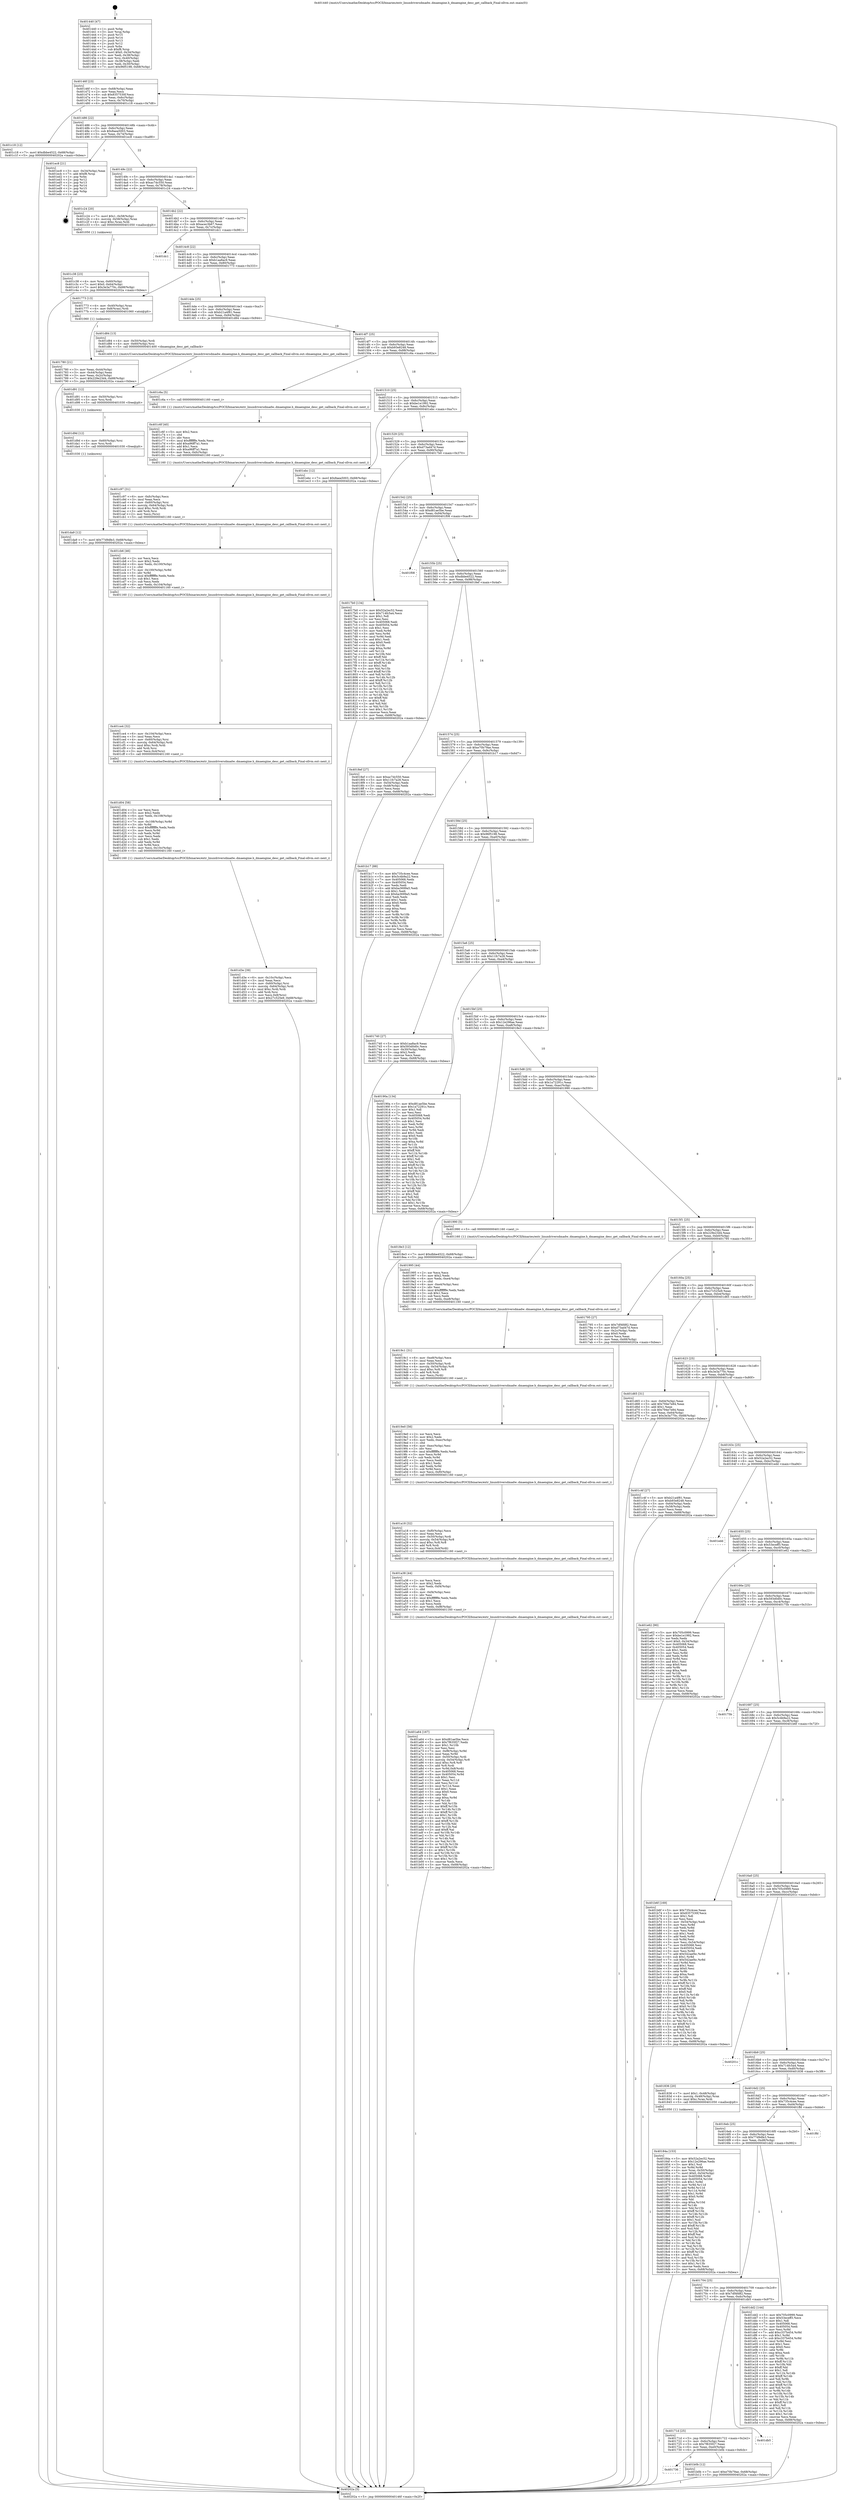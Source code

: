 digraph "0x401440" {
  label = "0x401440 (/mnt/c/Users/mathe/Desktop/tcc/POCII/binaries/extr_linuxdriversdmadw..dmaengine.h_dmaengine_desc_get_callback_Final-ollvm.out::main(0))"
  labelloc = "t"
  node[shape=record]

  Entry [label="",width=0.3,height=0.3,shape=circle,fillcolor=black,style=filled]
  "0x40146f" [label="{
     0x40146f [23]\l
     | [instrs]\l
     &nbsp;&nbsp;0x40146f \<+3\>: mov -0x68(%rbp),%eax\l
     &nbsp;&nbsp;0x401472 \<+2\>: mov %eax,%ecx\l
     &nbsp;&nbsp;0x401474 \<+6\>: sub $0x8357530f,%ecx\l
     &nbsp;&nbsp;0x40147a \<+3\>: mov %eax,-0x6c(%rbp)\l
     &nbsp;&nbsp;0x40147d \<+3\>: mov %ecx,-0x70(%rbp)\l
     &nbsp;&nbsp;0x401480 \<+6\>: je 0000000000401c18 \<main+0x7d8\>\l
  }"]
  "0x401c18" [label="{
     0x401c18 [12]\l
     | [instrs]\l
     &nbsp;&nbsp;0x401c18 \<+7\>: movl $0xdbbe4522,-0x68(%rbp)\l
     &nbsp;&nbsp;0x401c1f \<+5\>: jmp 000000000040202a \<main+0xbea\>\l
  }"]
  "0x401486" [label="{
     0x401486 [22]\l
     | [instrs]\l
     &nbsp;&nbsp;0x401486 \<+5\>: jmp 000000000040148b \<main+0x4b\>\l
     &nbsp;&nbsp;0x40148b \<+3\>: mov -0x6c(%rbp),%eax\l
     &nbsp;&nbsp;0x40148e \<+5\>: sub $0x8aea5003,%eax\l
     &nbsp;&nbsp;0x401493 \<+3\>: mov %eax,-0x74(%rbp)\l
     &nbsp;&nbsp;0x401496 \<+6\>: je 0000000000401ec8 \<main+0xa88\>\l
  }"]
  Exit [label="",width=0.3,height=0.3,shape=circle,fillcolor=black,style=filled,peripheries=2]
  "0x401ec8" [label="{
     0x401ec8 [21]\l
     | [instrs]\l
     &nbsp;&nbsp;0x401ec8 \<+3\>: mov -0x34(%rbp),%eax\l
     &nbsp;&nbsp;0x401ecb \<+7\>: add $0xf8,%rsp\l
     &nbsp;&nbsp;0x401ed2 \<+1\>: pop %rbx\l
     &nbsp;&nbsp;0x401ed3 \<+2\>: pop %r12\l
     &nbsp;&nbsp;0x401ed5 \<+2\>: pop %r13\l
     &nbsp;&nbsp;0x401ed7 \<+2\>: pop %r14\l
     &nbsp;&nbsp;0x401ed9 \<+2\>: pop %r15\l
     &nbsp;&nbsp;0x401edb \<+1\>: pop %rbp\l
     &nbsp;&nbsp;0x401edc \<+1\>: ret\l
  }"]
  "0x40149c" [label="{
     0x40149c [22]\l
     | [instrs]\l
     &nbsp;&nbsp;0x40149c \<+5\>: jmp 00000000004014a1 \<main+0x61\>\l
     &nbsp;&nbsp;0x4014a1 \<+3\>: mov -0x6c(%rbp),%eax\l
     &nbsp;&nbsp;0x4014a4 \<+5\>: sub $0xac7dc550,%eax\l
     &nbsp;&nbsp;0x4014a9 \<+3\>: mov %eax,-0x78(%rbp)\l
     &nbsp;&nbsp;0x4014ac \<+6\>: je 0000000000401c24 \<main+0x7e4\>\l
  }"]
  "0x401da9" [label="{
     0x401da9 [12]\l
     | [instrs]\l
     &nbsp;&nbsp;0x401da9 \<+7\>: movl $0x77d9dfe3,-0x68(%rbp)\l
     &nbsp;&nbsp;0x401db0 \<+5\>: jmp 000000000040202a \<main+0xbea\>\l
  }"]
  "0x401c24" [label="{
     0x401c24 [20]\l
     | [instrs]\l
     &nbsp;&nbsp;0x401c24 \<+7\>: movl $0x1,-0x58(%rbp)\l
     &nbsp;&nbsp;0x401c2b \<+4\>: movslq -0x58(%rbp),%rax\l
     &nbsp;&nbsp;0x401c2f \<+4\>: imul $0xc,%rax,%rdi\l
     &nbsp;&nbsp;0x401c33 \<+5\>: call 0000000000401050 \<malloc@plt\>\l
     | [calls]\l
     &nbsp;&nbsp;0x401050 \{1\} (unknown)\l
  }"]
  "0x4014b2" [label="{
     0x4014b2 [22]\l
     | [instrs]\l
     &nbsp;&nbsp;0x4014b2 \<+5\>: jmp 00000000004014b7 \<main+0x77\>\l
     &nbsp;&nbsp;0x4014b7 \<+3\>: mov -0x6c(%rbp),%eax\l
     &nbsp;&nbsp;0x4014ba \<+5\>: sub $0xacec3b67,%eax\l
     &nbsp;&nbsp;0x4014bf \<+3\>: mov %eax,-0x7c(%rbp)\l
     &nbsp;&nbsp;0x4014c2 \<+6\>: je 0000000000401dc1 \<main+0x981\>\l
  }"]
  "0x401d9d" [label="{
     0x401d9d [12]\l
     | [instrs]\l
     &nbsp;&nbsp;0x401d9d \<+4\>: mov -0x60(%rbp),%rsi\l
     &nbsp;&nbsp;0x401da1 \<+3\>: mov %rsi,%rdi\l
     &nbsp;&nbsp;0x401da4 \<+5\>: call 0000000000401030 \<free@plt\>\l
     | [calls]\l
     &nbsp;&nbsp;0x401030 \{1\} (unknown)\l
  }"]
  "0x401dc1" [label="{
     0x401dc1\l
  }", style=dashed]
  "0x4014c8" [label="{
     0x4014c8 [22]\l
     | [instrs]\l
     &nbsp;&nbsp;0x4014c8 \<+5\>: jmp 00000000004014cd \<main+0x8d\>\l
     &nbsp;&nbsp;0x4014cd \<+3\>: mov -0x6c(%rbp),%eax\l
     &nbsp;&nbsp;0x4014d0 \<+5\>: sub $0xb1aa8ac9,%eax\l
     &nbsp;&nbsp;0x4014d5 \<+3\>: mov %eax,-0x80(%rbp)\l
     &nbsp;&nbsp;0x4014d8 \<+6\>: je 0000000000401773 \<main+0x333\>\l
  }"]
  "0x401d91" [label="{
     0x401d91 [12]\l
     | [instrs]\l
     &nbsp;&nbsp;0x401d91 \<+4\>: mov -0x50(%rbp),%rsi\l
     &nbsp;&nbsp;0x401d95 \<+3\>: mov %rsi,%rdi\l
     &nbsp;&nbsp;0x401d98 \<+5\>: call 0000000000401030 \<free@plt\>\l
     | [calls]\l
     &nbsp;&nbsp;0x401030 \{1\} (unknown)\l
  }"]
  "0x401773" [label="{
     0x401773 [13]\l
     | [instrs]\l
     &nbsp;&nbsp;0x401773 \<+4\>: mov -0x40(%rbp),%rax\l
     &nbsp;&nbsp;0x401777 \<+4\>: mov 0x8(%rax),%rdi\l
     &nbsp;&nbsp;0x40177b \<+5\>: call 0000000000401060 \<atoi@plt\>\l
     | [calls]\l
     &nbsp;&nbsp;0x401060 \{1\} (unknown)\l
  }"]
  "0x4014de" [label="{
     0x4014de [25]\l
     | [instrs]\l
     &nbsp;&nbsp;0x4014de \<+5\>: jmp 00000000004014e3 \<main+0xa3\>\l
     &nbsp;&nbsp;0x4014e3 \<+3\>: mov -0x6c(%rbp),%eax\l
     &nbsp;&nbsp;0x4014e6 \<+5\>: sub $0xb21a4f81,%eax\l
     &nbsp;&nbsp;0x4014eb \<+6\>: mov %eax,-0x84(%rbp)\l
     &nbsp;&nbsp;0x4014f1 \<+6\>: je 0000000000401d84 \<main+0x944\>\l
  }"]
  "0x401d3e" [label="{
     0x401d3e [39]\l
     | [instrs]\l
     &nbsp;&nbsp;0x401d3e \<+6\>: mov -0x10c(%rbp),%ecx\l
     &nbsp;&nbsp;0x401d44 \<+3\>: imul %eax,%ecx\l
     &nbsp;&nbsp;0x401d47 \<+4\>: mov -0x60(%rbp),%rsi\l
     &nbsp;&nbsp;0x401d4b \<+4\>: movslq -0x64(%rbp),%rdi\l
     &nbsp;&nbsp;0x401d4f \<+4\>: imul $0xc,%rdi,%rdi\l
     &nbsp;&nbsp;0x401d53 \<+3\>: add %rdi,%rsi\l
     &nbsp;&nbsp;0x401d56 \<+3\>: mov %ecx,0x8(%rsi)\l
     &nbsp;&nbsp;0x401d59 \<+7\>: movl $0x27c525e9,-0x68(%rbp)\l
     &nbsp;&nbsp;0x401d60 \<+5\>: jmp 000000000040202a \<main+0xbea\>\l
  }"]
  "0x401d84" [label="{
     0x401d84 [13]\l
     | [instrs]\l
     &nbsp;&nbsp;0x401d84 \<+4\>: mov -0x50(%rbp),%rdi\l
     &nbsp;&nbsp;0x401d88 \<+4\>: mov -0x60(%rbp),%rsi\l
     &nbsp;&nbsp;0x401d8c \<+5\>: call 0000000000401400 \<dmaengine_desc_get_callback\>\l
     | [calls]\l
     &nbsp;&nbsp;0x401400 \{1\} (/mnt/c/Users/mathe/Desktop/tcc/POCII/binaries/extr_linuxdriversdmadw..dmaengine.h_dmaengine_desc_get_callback_Final-ollvm.out::dmaengine_desc_get_callback)\l
  }"]
  "0x4014f7" [label="{
     0x4014f7 [25]\l
     | [instrs]\l
     &nbsp;&nbsp;0x4014f7 \<+5\>: jmp 00000000004014fc \<main+0xbc\>\l
     &nbsp;&nbsp;0x4014fc \<+3\>: mov -0x6c(%rbp),%eax\l
     &nbsp;&nbsp;0x4014ff \<+5\>: sub $0xb93e8248,%eax\l
     &nbsp;&nbsp;0x401504 \<+6\>: mov %eax,-0x88(%rbp)\l
     &nbsp;&nbsp;0x40150a \<+6\>: je 0000000000401c6a \<main+0x82a\>\l
  }"]
  "0x401d04" [label="{
     0x401d04 [58]\l
     | [instrs]\l
     &nbsp;&nbsp;0x401d04 \<+2\>: xor %ecx,%ecx\l
     &nbsp;&nbsp;0x401d06 \<+5\>: mov $0x2,%edx\l
     &nbsp;&nbsp;0x401d0b \<+6\>: mov %edx,-0x108(%rbp)\l
     &nbsp;&nbsp;0x401d11 \<+1\>: cltd\l
     &nbsp;&nbsp;0x401d12 \<+7\>: mov -0x108(%rbp),%r8d\l
     &nbsp;&nbsp;0x401d19 \<+3\>: idiv %r8d\l
     &nbsp;&nbsp;0x401d1c \<+6\>: imul $0xfffffffe,%edx,%edx\l
     &nbsp;&nbsp;0x401d22 \<+3\>: mov %ecx,%r9d\l
     &nbsp;&nbsp;0x401d25 \<+3\>: sub %edx,%r9d\l
     &nbsp;&nbsp;0x401d28 \<+2\>: mov %ecx,%edx\l
     &nbsp;&nbsp;0x401d2a \<+3\>: sub $0x1,%edx\l
     &nbsp;&nbsp;0x401d2d \<+3\>: add %edx,%r9d\l
     &nbsp;&nbsp;0x401d30 \<+3\>: sub %r9d,%ecx\l
     &nbsp;&nbsp;0x401d33 \<+6\>: mov %ecx,-0x10c(%rbp)\l
     &nbsp;&nbsp;0x401d39 \<+5\>: call 0000000000401160 \<next_i\>\l
     | [calls]\l
     &nbsp;&nbsp;0x401160 \{1\} (/mnt/c/Users/mathe/Desktop/tcc/POCII/binaries/extr_linuxdriversdmadw..dmaengine.h_dmaengine_desc_get_callback_Final-ollvm.out::next_i)\l
  }"]
  "0x401c6a" [label="{
     0x401c6a [5]\l
     | [instrs]\l
     &nbsp;&nbsp;0x401c6a \<+5\>: call 0000000000401160 \<next_i\>\l
     | [calls]\l
     &nbsp;&nbsp;0x401160 \{1\} (/mnt/c/Users/mathe/Desktop/tcc/POCII/binaries/extr_linuxdriversdmadw..dmaengine.h_dmaengine_desc_get_callback_Final-ollvm.out::next_i)\l
  }"]
  "0x401510" [label="{
     0x401510 [25]\l
     | [instrs]\l
     &nbsp;&nbsp;0x401510 \<+5\>: jmp 0000000000401515 \<main+0xd5\>\l
     &nbsp;&nbsp;0x401515 \<+3\>: mov -0x6c(%rbp),%eax\l
     &nbsp;&nbsp;0x401518 \<+5\>: sub $0xbe1e1992,%eax\l
     &nbsp;&nbsp;0x40151d \<+6\>: mov %eax,-0x8c(%rbp)\l
     &nbsp;&nbsp;0x401523 \<+6\>: je 0000000000401ebc \<main+0xa7c\>\l
  }"]
  "0x401ce4" [label="{
     0x401ce4 [32]\l
     | [instrs]\l
     &nbsp;&nbsp;0x401ce4 \<+6\>: mov -0x104(%rbp),%ecx\l
     &nbsp;&nbsp;0x401cea \<+3\>: imul %eax,%ecx\l
     &nbsp;&nbsp;0x401ced \<+4\>: mov -0x60(%rbp),%rsi\l
     &nbsp;&nbsp;0x401cf1 \<+4\>: movslq -0x64(%rbp),%rdi\l
     &nbsp;&nbsp;0x401cf5 \<+4\>: imul $0xc,%rdi,%rdi\l
     &nbsp;&nbsp;0x401cf9 \<+3\>: add %rdi,%rsi\l
     &nbsp;&nbsp;0x401cfc \<+3\>: mov %ecx,0x4(%rsi)\l
     &nbsp;&nbsp;0x401cff \<+5\>: call 0000000000401160 \<next_i\>\l
     | [calls]\l
     &nbsp;&nbsp;0x401160 \{1\} (/mnt/c/Users/mathe/Desktop/tcc/POCII/binaries/extr_linuxdriversdmadw..dmaengine.h_dmaengine_desc_get_callback_Final-ollvm.out::next_i)\l
  }"]
  "0x401ebc" [label="{
     0x401ebc [12]\l
     | [instrs]\l
     &nbsp;&nbsp;0x401ebc \<+7\>: movl $0x8aea5003,-0x68(%rbp)\l
     &nbsp;&nbsp;0x401ec3 \<+5\>: jmp 000000000040202a \<main+0xbea\>\l
  }"]
  "0x401529" [label="{
     0x401529 [25]\l
     | [instrs]\l
     &nbsp;&nbsp;0x401529 \<+5\>: jmp 000000000040152e \<main+0xee\>\l
     &nbsp;&nbsp;0x40152e \<+3\>: mov -0x6c(%rbp),%eax\l
     &nbsp;&nbsp;0x401531 \<+5\>: sub $0xd73ad47d,%eax\l
     &nbsp;&nbsp;0x401536 \<+6\>: mov %eax,-0x90(%rbp)\l
     &nbsp;&nbsp;0x40153c \<+6\>: je 00000000004017b0 \<main+0x370\>\l
  }"]
  "0x401cb6" [label="{
     0x401cb6 [46]\l
     | [instrs]\l
     &nbsp;&nbsp;0x401cb6 \<+2\>: xor %ecx,%ecx\l
     &nbsp;&nbsp;0x401cb8 \<+5\>: mov $0x2,%edx\l
     &nbsp;&nbsp;0x401cbd \<+6\>: mov %edx,-0x100(%rbp)\l
     &nbsp;&nbsp;0x401cc3 \<+1\>: cltd\l
     &nbsp;&nbsp;0x401cc4 \<+7\>: mov -0x100(%rbp),%r8d\l
     &nbsp;&nbsp;0x401ccb \<+3\>: idiv %r8d\l
     &nbsp;&nbsp;0x401cce \<+6\>: imul $0xfffffffe,%edx,%edx\l
     &nbsp;&nbsp;0x401cd4 \<+3\>: sub $0x1,%ecx\l
     &nbsp;&nbsp;0x401cd7 \<+2\>: sub %ecx,%edx\l
     &nbsp;&nbsp;0x401cd9 \<+6\>: mov %edx,-0x104(%rbp)\l
     &nbsp;&nbsp;0x401cdf \<+5\>: call 0000000000401160 \<next_i\>\l
     | [calls]\l
     &nbsp;&nbsp;0x401160 \{1\} (/mnt/c/Users/mathe/Desktop/tcc/POCII/binaries/extr_linuxdriversdmadw..dmaengine.h_dmaengine_desc_get_callback_Final-ollvm.out::next_i)\l
  }"]
  "0x4017b0" [label="{
     0x4017b0 [134]\l
     | [instrs]\l
     &nbsp;&nbsp;0x4017b0 \<+5\>: mov $0x52a2ec52,%eax\l
     &nbsp;&nbsp;0x4017b5 \<+5\>: mov $0x714fc5a4,%ecx\l
     &nbsp;&nbsp;0x4017ba \<+2\>: mov $0x1,%dl\l
     &nbsp;&nbsp;0x4017bc \<+2\>: xor %esi,%esi\l
     &nbsp;&nbsp;0x4017be \<+7\>: mov 0x405068,%edi\l
     &nbsp;&nbsp;0x4017c5 \<+8\>: mov 0x405054,%r8d\l
     &nbsp;&nbsp;0x4017cd \<+3\>: sub $0x1,%esi\l
     &nbsp;&nbsp;0x4017d0 \<+3\>: mov %edi,%r9d\l
     &nbsp;&nbsp;0x4017d3 \<+3\>: add %esi,%r9d\l
     &nbsp;&nbsp;0x4017d6 \<+4\>: imul %r9d,%edi\l
     &nbsp;&nbsp;0x4017da \<+3\>: and $0x1,%edi\l
     &nbsp;&nbsp;0x4017dd \<+3\>: cmp $0x0,%edi\l
     &nbsp;&nbsp;0x4017e0 \<+4\>: sete %r10b\l
     &nbsp;&nbsp;0x4017e4 \<+4\>: cmp $0xa,%r8d\l
     &nbsp;&nbsp;0x4017e8 \<+4\>: setl %r11b\l
     &nbsp;&nbsp;0x4017ec \<+3\>: mov %r10b,%bl\l
     &nbsp;&nbsp;0x4017ef \<+3\>: xor $0xff,%bl\l
     &nbsp;&nbsp;0x4017f2 \<+3\>: mov %r11b,%r14b\l
     &nbsp;&nbsp;0x4017f5 \<+4\>: xor $0xff,%r14b\l
     &nbsp;&nbsp;0x4017f9 \<+3\>: xor $0x1,%dl\l
     &nbsp;&nbsp;0x4017fc \<+3\>: mov %bl,%r15b\l
     &nbsp;&nbsp;0x4017ff \<+4\>: and $0xff,%r15b\l
     &nbsp;&nbsp;0x401803 \<+3\>: and %dl,%r10b\l
     &nbsp;&nbsp;0x401806 \<+3\>: mov %r14b,%r12b\l
     &nbsp;&nbsp;0x401809 \<+4\>: and $0xff,%r12b\l
     &nbsp;&nbsp;0x40180d \<+3\>: and %dl,%r11b\l
     &nbsp;&nbsp;0x401810 \<+3\>: or %r10b,%r15b\l
     &nbsp;&nbsp;0x401813 \<+3\>: or %r11b,%r12b\l
     &nbsp;&nbsp;0x401816 \<+3\>: xor %r12b,%r15b\l
     &nbsp;&nbsp;0x401819 \<+3\>: or %r14b,%bl\l
     &nbsp;&nbsp;0x40181c \<+3\>: xor $0xff,%bl\l
     &nbsp;&nbsp;0x40181f \<+3\>: or $0x1,%dl\l
     &nbsp;&nbsp;0x401822 \<+2\>: and %dl,%bl\l
     &nbsp;&nbsp;0x401824 \<+3\>: or %bl,%r15b\l
     &nbsp;&nbsp;0x401827 \<+4\>: test $0x1,%r15b\l
     &nbsp;&nbsp;0x40182b \<+3\>: cmovne %ecx,%eax\l
     &nbsp;&nbsp;0x40182e \<+3\>: mov %eax,-0x68(%rbp)\l
     &nbsp;&nbsp;0x401831 \<+5\>: jmp 000000000040202a \<main+0xbea\>\l
  }"]
  "0x401542" [label="{
     0x401542 [25]\l
     | [instrs]\l
     &nbsp;&nbsp;0x401542 \<+5\>: jmp 0000000000401547 \<main+0x107\>\l
     &nbsp;&nbsp;0x401547 \<+3\>: mov -0x6c(%rbp),%eax\l
     &nbsp;&nbsp;0x40154a \<+5\>: sub $0xd81ae5be,%eax\l
     &nbsp;&nbsp;0x40154f \<+6\>: mov %eax,-0x94(%rbp)\l
     &nbsp;&nbsp;0x401555 \<+6\>: je 0000000000401f08 \<main+0xac8\>\l
  }"]
  "0x401c97" [label="{
     0x401c97 [31]\l
     | [instrs]\l
     &nbsp;&nbsp;0x401c97 \<+6\>: mov -0xfc(%rbp),%ecx\l
     &nbsp;&nbsp;0x401c9d \<+3\>: imul %eax,%ecx\l
     &nbsp;&nbsp;0x401ca0 \<+4\>: mov -0x60(%rbp),%rsi\l
     &nbsp;&nbsp;0x401ca4 \<+4\>: movslq -0x64(%rbp),%rdi\l
     &nbsp;&nbsp;0x401ca8 \<+4\>: imul $0xc,%rdi,%rdi\l
     &nbsp;&nbsp;0x401cac \<+3\>: add %rdi,%rsi\l
     &nbsp;&nbsp;0x401caf \<+2\>: mov %ecx,(%rsi)\l
     &nbsp;&nbsp;0x401cb1 \<+5\>: call 0000000000401160 \<next_i\>\l
     | [calls]\l
     &nbsp;&nbsp;0x401160 \{1\} (/mnt/c/Users/mathe/Desktop/tcc/POCII/binaries/extr_linuxdriversdmadw..dmaengine.h_dmaengine_desc_get_callback_Final-ollvm.out::next_i)\l
  }"]
  "0x401f08" [label="{
     0x401f08\l
  }", style=dashed]
  "0x40155b" [label="{
     0x40155b [25]\l
     | [instrs]\l
     &nbsp;&nbsp;0x40155b \<+5\>: jmp 0000000000401560 \<main+0x120\>\l
     &nbsp;&nbsp;0x401560 \<+3\>: mov -0x6c(%rbp),%eax\l
     &nbsp;&nbsp;0x401563 \<+5\>: sub $0xdbbe4522,%eax\l
     &nbsp;&nbsp;0x401568 \<+6\>: mov %eax,-0x98(%rbp)\l
     &nbsp;&nbsp;0x40156e \<+6\>: je 00000000004018ef \<main+0x4af\>\l
  }"]
  "0x401c6f" [label="{
     0x401c6f [40]\l
     | [instrs]\l
     &nbsp;&nbsp;0x401c6f \<+5\>: mov $0x2,%ecx\l
     &nbsp;&nbsp;0x401c74 \<+1\>: cltd\l
     &nbsp;&nbsp;0x401c75 \<+2\>: idiv %ecx\l
     &nbsp;&nbsp;0x401c77 \<+6\>: imul $0xfffffffe,%edx,%ecx\l
     &nbsp;&nbsp;0x401c7d \<+6\>: add $0xa96ff7a1,%ecx\l
     &nbsp;&nbsp;0x401c83 \<+3\>: add $0x1,%ecx\l
     &nbsp;&nbsp;0x401c86 \<+6\>: sub $0xa96ff7a1,%ecx\l
     &nbsp;&nbsp;0x401c8c \<+6\>: mov %ecx,-0xfc(%rbp)\l
     &nbsp;&nbsp;0x401c92 \<+5\>: call 0000000000401160 \<next_i\>\l
     | [calls]\l
     &nbsp;&nbsp;0x401160 \{1\} (/mnt/c/Users/mathe/Desktop/tcc/POCII/binaries/extr_linuxdriversdmadw..dmaengine.h_dmaengine_desc_get_callback_Final-ollvm.out::next_i)\l
  }"]
  "0x4018ef" [label="{
     0x4018ef [27]\l
     | [instrs]\l
     &nbsp;&nbsp;0x4018ef \<+5\>: mov $0xac7dc550,%eax\l
     &nbsp;&nbsp;0x4018f4 \<+5\>: mov $0x11fc7a28,%ecx\l
     &nbsp;&nbsp;0x4018f9 \<+3\>: mov -0x54(%rbp),%edx\l
     &nbsp;&nbsp;0x4018fc \<+3\>: cmp -0x48(%rbp),%edx\l
     &nbsp;&nbsp;0x4018ff \<+3\>: cmovl %ecx,%eax\l
     &nbsp;&nbsp;0x401902 \<+3\>: mov %eax,-0x68(%rbp)\l
     &nbsp;&nbsp;0x401905 \<+5\>: jmp 000000000040202a \<main+0xbea\>\l
  }"]
  "0x401574" [label="{
     0x401574 [25]\l
     | [instrs]\l
     &nbsp;&nbsp;0x401574 \<+5\>: jmp 0000000000401579 \<main+0x139\>\l
     &nbsp;&nbsp;0x401579 \<+3\>: mov -0x6c(%rbp),%eax\l
     &nbsp;&nbsp;0x40157c \<+5\>: sub $0xe70b79ae,%eax\l
     &nbsp;&nbsp;0x401581 \<+6\>: mov %eax,-0x9c(%rbp)\l
     &nbsp;&nbsp;0x401587 \<+6\>: je 0000000000401b17 \<main+0x6d7\>\l
  }"]
  "0x401c38" [label="{
     0x401c38 [23]\l
     | [instrs]\l
     &nbsp;&nbsp;0x401c38 \<+4\>: mov %rax,-0x60(%rbp)\l
     &nbsp;&nbsp;0x401c3c \<+7\>: movl $0x0,-0x64(%rbp)\l
     &nbsp;&nbsp;0x401c43 \<+7\>: movl $0x3e3a770c,-0x68(%rbp)\l
     &nbsp;&nbsp;0x401c4a \<+5\>: jmp 000000000040202a \<main+0xbea\>\l
  }"]
  "0x401b17" [label="{
     0x401b17 [88]\l
     | [instrs]\l
     &nbsp;&nbsp;0x401b17 \<+5\>: mov $0x735c4cee,%eax\l
     &nbsp;&nbsp;0x401b1c \<+5\>: mov $0x5c4b9a22,%ecx\l
     &nbsp;&nbsp;0x401b21 \<+7\>: mov 0x405068,%edx\l
     &nbsp;&nbsp;0x401b28 \<+7\>: mov 0x405054,%esi\l
     &nbsp;&nbsp;0x401b2f \<+2\>: mov %edx,%edi\l
     &nbsp;&nbsp;0x401b31 \<+6\>: add $0xba3699a5,%edi\l
     &nbsp;&nbsp;0x401b37 \<+3\>: sub $0x1,%edi\l
     &nbsp;&nbsp;0x401b3a \<+6\>: sub $0xba3699a5,%edi\l
     &nbsp;&nbsp;0x401b40 \<+3\>: imul %edi,%edx\l
     &nbsp;&nbsp;0x401b43 \<+3\>: and $0x1,%edx\l
     &nbsp;&nbsp;0x401b46 \<+3\>: cmp $0x0,%edx\l
     &nbsp;&nbsp;0x401b49 \<+4\>: sete %r8b\l
     &nbsp;&nbsp;0x401b4d \<+3\>: cmp $0xa,%esi\l
     &nbsp;&nbsp;0x401b50 \<+4\>: setl %r9b\l
     &nbsp;&nbsp;0x401b54 \<+3\>: mov %r8b,%r10b\l
     &nbsp;&nbsp;0x401b57 \<+3\>: and %r9b,%r10b\l
     &nbsp;&nbsp;0x401b5a \<+3\>: xor %r9b,%r8b\l
     &nbsp;&nbsp;0x401b5d \<+3\>: or %r8b,%r10b\l
     &nbsp;&nbsp;0x401b60 \<+4\>: test $0x1,%r10b\l
     &nbsp;&nbsp;0x401b64 \<+3\>: cmovne %ecx,%eax\l
     &nbsp;&nbsp;0x401b67 \<+3\>: mov %eax,-0x68(%rbp)\l
     &nbsp;&nbsp;0x401b6a \<+5\>: jmp 000000000040202a \<main+0xbea\>\l
  }"]
  "0x40158d" [label="{
     0x40158d [25]\l
     | [instrs]\l
     &nbsp;&nbsp;0x40158d \<+5\>: jmp 0000000000401592 \<main+0x152\>\l
     &nbsp;&nbsp;0x401592 \<+3\>: mov -0x6c(%rbp),%eax\l
     &nbsp;&nbsp;0x401595 \<+5\>: sub $0x96f5198,%eax\l
     &nbsp;&nbsp;0x40159a \<+6\>: mov %eax,-0xa0(%rbp)\l
     &nbsp;&nbsp;0x4015a0 \<+6\>: je 0000000000401740 \<main+0x300\>\l
  }"]
  "0x401736" [label="{
     0x401736\l
  }", style=dashed]
  "0x401740" [label="{
     0x401740 [27]\l
     | [instrs]\l
     &nbsp;&nbsp;0x401740 \<+5\>: mov $0xb1aa8ac9,%eax\l
     &nbsp;&nbsp;0x401745 \<+5\>: mov $0x593d0d0c,%ecx\l
     &nbsp;&nbsp;0x40174a \<+3\>: mov -0x30(%rbp),%edx\l
     &nbsp;&nbsp;0x40174d \<+3\>: cmp $0x2,%edx\l
     &nbsp;&nbsp;0x401750 \<+3\>: cmovne %ecx,%eax\l
     &nbsp;&nbsp;0x401753 \<+3\>: mov %eax,-0x68(%rbp)\l
     &nbsp;&nbsp;0x401756 \<+5\>: jmp 000000000040202a \<main+0xbea\>\l
  }"]
  "0x4015a6" [label="{
     0x4015a6 [25]\l
     | [instrs]\l
     &nbsp;&nbsp;0x4015a6 \<+5\>: jmp 00000000004015ab \<main+0x16b\>\l
     &nbsp;&nbsp;0x4015ab \<+3\>: mov -0x6c(%rbp),%eax\l
     &nbsp;&nbsp;0x4015ae \<+5\>: sub $0x11fc7a28,%eax\l
     &nbsp;&nbsp;0x4015b3 \<+6\>: mov %eax,-0xa4(%rbp)\l
     &nbsp;&nbsp;0x4015b9 \<+6\>: je 000000000040190a \<main+0x4ca\>\l
  }"]
  "0x40202a" [label="{
     0x40202a [5]\l
     | [instrs]\l
     &nbsp;&nbsp;0x40202a \<+5\>: jmp 000000000040146f \<main+0x2f\>\l
  }"]
  "0x401440" [label="{
     0x401440 [47]\l
     | [instrs]\l
     &nbsp;&nbsp;0x401440 \<+1\>: push %rbp\l
     &nbsp;&nbsp;0x401441 \<+3\>: mov %rsp,%rbp\l
     &nbsp;&nbsp;0x401444 \<+2\>: push %r15\l
     &nbsp;&nbsp;0x401446 \<+2\>: push %r14\l
     &nbsp;&nbsp;0x401448 \<+2\>: push %r13\l
     &nbsp;&nbsp;0x40144a \<+2\>: push %r12\l
     &nbsp;&nbsp;0x40144c \<+1\>: push %rbx\l
     &nbsp;&nbsp;0x40144d \<+7\>: sub $0xf8,%rsp\l
     &nbsp;&nbsp;0x401454 \<+7\>: movl $0x0,-0x34(%rbp)\l
     &nbsp;&nbsp;0x40145b \<+3\>: mov %edi,-0x38(%rbp)\l
     &nbsp;&nbsp;0x40145e \<+4\>: mov %rsi,-0x40(%rbp)\l
     &nbsp;&nbsp;0x401462 \<+3\>: mov -0x38(%rbp),%edi\l
     &nbsp;&nbsp;0x401465 \<+3\>: mov %edi,-0x30(%rbp)\l
     &nbsp;&nbsp;0x401468 \<+7\>: movl $0x96f5198,-0x68(%rbp)\l
  }"]
  "0x401780" [label="{
     0x401780 [21]\l
     | [instrs]\l
     &nbsp;&nbsp;0x401780 \<+3\>: mov %eax,-0x44(%rbp)\l
     &nbsp;&nbsp;0x401783 \<+3\>: mov -0x44(%rbp),%eax\l
     &nbsp;&nbsp;0x401786 \<+3\>: mov %eax,-0x2c(%rbp)\l
     &nbsp;&nbsp;0x401789 \<+7\>: movl $0x229e23d4,-0x68(%rbp)\l
     &nbsp;&nbsp;0x401790 \<+5\>: jmp 000000000040202a \<main+0xbea\>\l
  }"]
  "0x401b0b" [label="{
     0x401b0b [12]\l
     | [instrs]\l
     &nbsp;&nbsp;0x401b0b \<+7\>: movl $0xe70b79ae,-0x68(%rbp)\l
     &nbsp;&nbsp;0x401b12 \<+5\>: jmp 000000000040202a \<main+0xbea\>\l
  }"]
  "0x40190a" [label="{
     0x40190a [134]\l
     | [instrs]\l
     &nbsp;&nbsp;0x40190a \<+5\>: mov $0xd81ae5be,%eax\l
     &nbsp;&nbsp;0x40190f \<+5\>: mov $0x1a72291c,%ecx\l
     &nbsp;&nbsp;0x401914 \<+2\>: mov $0x1,%dl\l
     &nbsp;&nbsp;0x401916 \<+2\>: xor %esi,%esi\l
     &nbsp;&nbsp;0x401918 \<+7\>: mov 0x405068,%edi\l
     &nbsp;&nbsp;0x40191f \<+8\>: mov 0x405054,%r8d\l
     &nbsp;&nbsp;0x401927 \<+3\>: sub $0x1,%esi\l
     &nbsp;&nbsp;0x40192a \<+3\>: mov %edi,%r9d\l
     &nbsp;&nbsp;0x40192d \<+3\>: add %esi,%r9d\l
     &nbsp;&nbsp;0x401930 \<+4\>: imul %r9d,%edi\l
     &nbsp;&nbsp;0x401934 \<+3\>: and $0x1,%edi\l
     &nbsp;&nbsp;0x401937 \<+3\>: cmp $0x0,%edi\l
     &nbsp;&nbsp;0x40193a \<+4\>: sete %r10b\l
     &nbsp;&nbsp;0x40193e \<+4\>: cmp $0xa,%r8d\l
     &nbsp;&nbsp;0x401942 \<+4\>: setl %r11b\l
     &nbsp;&nbsp;0x401946 \<+3\>: mov %r10b,%bl\l
     &nbsp;&nbsp;0x401949 \<+3\>: xor $0xff,%bl\l
     &nbsp;&nbsp;0x40194c \<+3\>: mov %r11b,%r14b\l
     &nbsp;&nbsp;0x40194f \<+4\>: xor $0xff,%r14b\l
     &nbsp;&nbsp;0x401953 \<+3\>: xor $0x1,%dl\l
     &nbsp;&nbsp;0x401956 \<+3\>: mov %bl,%r15b\l
     &nbsp;&nbsp;0x401959 \<+4\>: and $0xff,%r15b\l
     &nbsp;&nbsp;0x40195d \<+3\>: and %dl,%r10b\l
     &nbsp;&nbsp;0x401960 \<+3\>: mov %r14b,%r12b\l
     &nbsp;&nbsp;0x401963 \<+4\>: and $0xff,%r12b\l
     &nbsp;&nbsp;0x401967 \<+3\>: and %dl,%r11b\l
     &nbsp;&nbsp;0x40196a \<+3\>: or %r10b,%r15b\l
     &nbsp;&nbsp;0x40196d \<+3\>: or %r11b,%r12b\l
     &nbsp;&nbsp;0x401970 \<+3\>: xor %r12b,%r15b\l
     &nbsp;&nbsp;0x401973 \<+3\>: or %r14b,%bl\l
     &nbsp;&nbsp;0x401976 \<+3\>: xor $0xff,%bl\l
     &nbsp;&nbsp;0x401979 \<+3\>: or $0x1,%dl\l
     &nbsp;&nbsp;0x40197c \<+2\>: and %dl,%bl\l
     &nbsp;&nbsp;0x40197e \<+3\>: or %bl,%r15b\l
     &nbsp;&nbsp;0x401981 \<+4\>: test $0x1,%r15b\l
     &nbsp;&nbsp;0x401985 \<+3\>: cmovne %ecx,%eax\l
     &nbsp;&nbsp;0x401988 \<+3\>: mov %eax,-0x68(%rbp)\l
     &nbsp;&nbsp;0x40198b \<+5\>: jmp 000000000040202a \<main+0xbea\>\l
  }"]
  "0x4015bf" [label="{
     0x4015bf [25]\l
     | [instrs]\l
     &nbsp;&nbsp;0x4015bf \<+5\>: jmp 00000000004015c4 \<main+0x184\>\l
     &nbsp;&nbsp;0x4015c4 \<+3\>: mov -0x6c(%rbp),%eax\l
     &nbsp;&nbsp;0x4015c7 \<+5\>: sub $0x12e296ae,%eax\l
     &nbsp;&nbsp;0x4015cc \<+6\>: mov %eax,-0xa8(%rbp)\l
     &nbsp;&nbsp;0x4015d2 \<+6\>: je 00000000004018e3 \<main+0x4a3\>\l
  }"]
  "0x40171d" [label="{
     0x40171d [25]\l
     | [instrs]\l
     &nbsp;&nbsp;0x40171d \<+5\>: jmp 0000000000401722 \<main+0x2e2\>\l
     &nbsp;&nbsp;0x401722 \<+3\>: mov -0x6c(%rbp),%eax\l
     &nbsp;&nbsp;0x401725 \<+5\>: sub $0x7f635f27,%eax\l
     &nbsp;&nbsp;0x40172a \<+6\>: mov %eax,-0xe0(%rbp)\l
     &nbsp;&nbsp;0x401730 \<+6\>: je 0000000000401b0b \<main+0x6cb\>\l
  }"]
  "0x4018e3" [label="{
     0x4018e3 [12]\l
     | [instrs]\l
     &nbsp;&nbsp;0x4018e3 \<+7\>: movl $0xdbbe4522,-0x68(%rbp)\l
     &nbsp;&nbsp;0x4018ea \<+5\>: jmp 000000000040202a \<main+0xbea\>\l
  }"]
  "0x4015d8" [label="{
     0x4015d8 [25]\l
     | [instrs]\l
     &nbsp;&nbsp;0x4015d8 \<+5\>: jmp 00000000004015dd \<main+0x19d\>\l
     &nbsp;&nbsp;0x4015dd \<+3\>: mov -0x6c(%rbp),%eax\l
     &nbsp;&nbsp;0x4015e0 \<+5\>: sub $0x1a72291c,%eax\l
     &nbsp;&nbsp;0x4015e5 \<+6\>: mov %eax,-0xac(%rbp)\l
     &nbsp;&nbsp;0x4015eb \<+6\>: je 0000000000401990 \<main+0x550\>\l
  }"]
  "0x401db5" [label="{
     0x401db5\l
  }", style=dashed]
  "0x401990" [label="{
     0x401990 [5]\l
     | [instrs]\l
     &nbsp;&nbsp;0x401990 \<+5\>: call 0000000000401160 \<next_i\>\l
     | [calls]\l
     &nbsp;&nbsp;0x401160 \{1\} (/mnt/c/Users/mathe/Desktop/tcc/POCII/binaries/extr_linuxdriversdmadw..dmaengine.h_dmaengine_desc_get_callback_Final-ollvm.out::next_i)\l
  }"]
  "0x4015f1" [label="{
     0x4015f1 [25]\l
     | [instrs]\l
     &nbsp;&nbsp;0x4015f1 \<+5\>: jmp 00000000004015f6 \<main+0x1b6\>\l
     &nbsp;&nbsp;0x4015f6 \<+3\>: mov -0x6c(%rbp),%eax\l
     &nbsp;&nbsp;0x4015f9 \<+5\>: sub $0x229e23d4,%eax\l
     &nbsp;&nbsp;0x4015fe \<+6\>: mov %eax,-0xb0(%rbp)\l
     &nbsp;&nbsp;0x401604 \<+6\>: je 0000000000401795 \<main+0x355\>\l
  }"]
  "0x401704" [label="{
     0x401704 [25]\l
     | [instrs]\l
     &nbsp;&nbsp;0x401704 \<+5\>: jmp 0000000000401709 \<main+0x2c9\>\l
     &nbsp;&nbsp;0x401709 \<+3\>: mov -0x6c(%rbp),%eax\l
     &nbsp;&nbsp;0x40170c \<+5\>: sub $0x7df4fd82,%eax\l
     &nbsp;&nbsp;0x401711 \<+6\>: mov %eax,-0xdc(%rbp)\l
     &nbsp;&nbsp;0x401717 \<+6\>: je 0000000000401db5 \<main+0x975\>\l
  }"]
  "0x401795" [label="{
     0x401795 [27]\l
     | [instrs]\l
     &nbsp;&nbsp;0x401795 \<+5\>: mov $0x7df4fd82,%eax\l
     &nbsp;&nbsp;0x40179a \<+5\>: mov $0xd73ad47d,%ecx\l
     &nbsp;&nbsp;0x40179f \<+3\>: mov -0x2c(%rbp),%edx\l
     &nbsp;&nbsp;0x4017a2 \<+3\>: cmp $0x0,%edx\l
     &nbsp;&nbsp;0x4017a5 \<+3\>: cmove %ecx,%eax\l
     &nbsp;&nbsp;0x4017a8 \<+3\>: mov %eax,-0x68(%rbp)\l
     &nbsp;&nbsp;0x4017ab \<+5\>: jmp 000000000040202a \<main+0xbea\>\l
  }"]
  "0x40160a" [label="{
     0x40160a [25]\l
     | [instrs]\l
     &nbsp;&nbsp;0x40160a \<+5\>: jmp 000000000040160f \<main+0x1cf\>\l
     &nbsp;&nbsp;0x40160f \<+3\>: mov -0x6c(%rbp),%eax\l
     &nbsp;&nbsp;0x401612 \<+5\>: sub $0x27c525e9,%eax\l
     &nbsp;&nbsp;0x401617 \<+6\>: mov %eax,-0xb4(%rbp)\l
     &nbsp;&nbsp;0x40161d \<+6\>: je 0000000000401d65 \<main+0x925\>\l
  }"]
  "0x401dd2" [label="{
     0x401dd2 [144]\l
     | [instrs]\l
     &nbsp;&nbsp;0x401dd2 \<+5\>: mov $0x705c0999,%eax\l
     &nbsp;&nbsp;0x401dd7 \<+5\>: mov $0x53eceff3,%ecx\l
     &nbsp;&nbsp;0x401ddc \<+2\>: mov $0x1,%dl\l
     &nbsp;&nbsp;0x401dde \<+7\>: mov 0x405068,%esi\l
     &nbsp;&nbsp;0x401de5 \<+7\>: mov 0x405054,%edi\l
     &nbsp;&nbsp;0x401dec \<+3\>: mov %esi,%r8d\l
     &nbsp;&nbsp;0x401def \<+7\>: add $0xc337b454,%r8d\l
     &nbsp;&nbsp;0x401df6 \<+4\>: sub $0x1,%r8d\l
     &nbsp;&nbsp;0x401dfa \<+7\>: sub $0xc337b454,%r8d\l
     &nbsp;&nbsp;0x401e01 \<+4\>: imul %r8d,%esi\l
     &nbsp;&nbsp;0x401e05 \<+3\>: and $0x1,%esi\l
     &nbsp;&nbsp;0x401e08 \<+3\>: cmp $0x0,%esi\l
     &nbsp;&nbsp;0x401e0b \<+4\>: sete %r9b\l
     &nbsp;&nbsp;0x401e0f \<+3\>: cmp $0xa,%edi\l
     &nbsp;&nbsp;0x401e12 \<+4\>: setl %r10b\l
     &nbsp;&nbsp;0x401e16 \<+3\>: mov %r9b,%r11b\l
     &nbsp;&nbsp;0x401e19 \<+4\>: xor $0xff,%r11b\l
     &nbsp;&nbsp;0x401e1d \<+3\>: mov %r10b,%bl\l
     &nbsp;&nbsp;0x401e20 \<+3\>: xor $0xff,%bl\l
     &nbsp;&nbsp;0x401e23 \<+3\>: xor $0x1,%dl\l
     &nbsp;&nbsp;0x401e26 \<+3\>: mov %r11b,%r14b\l
     &nbsp;&nbsp;0x401e29 \<+4\>: and $0xff,%r14b\l
     &nbsp;&nbsp;0x401e2d \<+3\>: and %dl,%r9b\l
     &nbsp;&nbsp;0x401e30 \<+3\>: mov %bl,%r15b\l
     &nbsp;&nbsp;0x401e33 \<+4\>: and $0xff,%r15b\l
     &nbsp;&nbsp;0x401e37 \<+3\>: and %dl,%r10b\l
     &nbsp;&nbsp;0x401e3a \<+3\>: or %r9b,%r14b\l
     &nbsp;&nbsp;0x401e3d \<+3\>: or %r10b,%r15b\l
     &nbsp;&nbsp;0x401e40 \<+3\>: xor %r15b,%r14b\l
     &nbsp;&nbsp;0x401e43 \<+3\>: or %bl,%r11b\l
     &nbsp;&nbsp;0x401e46 \<+4\>: xor $0xff,%r11b\l
     &nbsp;&nbsp;0x401e4a \<+3\>: or $0x1,%dl\l
     &nbsp;&nbsp;0x401e4d \<+3\>: and %dl,%r11b\l
     &nbsp;&nbsp;0x401e50 \<+3\>: or %r11b,%r14b\l
     &nbsp;&nbsp;0x401e53 \<+4\>: test $0x1,%r14b\l
     &nbsp;&nbsp;0x401e57 \<+3\>: cmovne %ecx,%eax\l
     &nbsp;&nbsp;0x401e5a \<+3\>: mov %eax,-0x68(%rbp)\l
     &nbsp;&nbsp;0x401e5d \<+5\>: jmp 000000000040202a \<main+0xbea\>\l
  }"]
  "0x401d65" [label="{
     0x401d65 [31]\l
     | [instrs]\l
     &nbsp;&nbsp;0x401d65 \<+3\>: mov -0x64(%rbp),%eax\l
     &nbsp;&nbsp;0x401d68 \<+5\>: add $0x794e7e84,%eax\l
     &nbsp;&nbsp;0x401d6d \<+3\>: add $0x1,%eax\l
     &nbsp;&nbsp;0x401d70 \<+5\>: sub $0x794e7e84,%eax\l
     &nbsp;&nbsp;0x401d75 \<+3\>: mov %eax,-0x64(%rbp)\l
     &nbsp;&nbsp;0x401d78 \<+7\>: movl $0x3e3a770c,-0x68(%rbp)\l
     &nbsp;&nbsp;0x401d7f \<+5\>: jmp 000000000040202a \<main+0xbea\>\l
  }"]
  "0x401623" [label="{
     0x401623 [25]\l
     | [instrs]\l
     &nbsp;&nbsp;0x401623 \<+5\>: jmp 0000000000401628 \<main+0x1e8\>\l
     &nbsp;&nbsp;0x401628 \<+3\>: mov -0x6c(%rbp),%eax\l
     &nbsp;&nbsp;0x40162b \<+5\>: sub $0x3e3a770c,%eax\l
     &nbsp;&nbsp;0x401630 \<+6\>: mov %eax,-0xb8(%rbp)\l
     &nbsp;&nbsp;0x401636 \<+6\>: je 0000000000401c4f \<main+0x80f\>\l
  }"]
  "0x4016eb" [label="{
     0x4016eb [25]\l
     | [instrs]\l
     &nbsp;&nbsp;0x4016eb \<+5\>: jmp 00000000004016f0 \<main+0x2b0\>\l
     &nbsp;&nbsp;0x4016f0 \<+3\>: mov -0x6c(%rbp),%eax\l
     &nbsp;&nbsp;0x4016f3 \<+5\>: sub $0x77d9dfe3,%eax\l
     &nbsp;&nbsp;0x4016f8 \<+6\>: mov %eax,-0xd8(%rbp)\l
     &nbsp;&nbsp;0x4016fe \<+6\>: je 0000000000401dd2 \<main+0x992\>\l
  }"]
  "0x401c4f" [label="{
     0x401c4f [27]\l
     | [instrs]\l
     &nbsp;&nbsp;0x401c4f \<+5\>: mov $0xb21a4f81,%eax\l
     &nbsp;&nbsp;0x401c54 \<+5\>: mov $0xb93e8248,%ecx\l
     &nbsp;&nbsp;0x401c59 \<+3\>: mov -0x64(%rbp),%edx\l
     &nbsp;&nbsp;0x401c5c \<+3\>: cmp -0x58(%rbp),%edx\l
     &nbsp;&nbsp;0x401c5f \<+3\>: cmovl %ecx,%eax\l
     &nbsp;&nbsp;0x401c62 \<+3\>: mov %eax,-0x68(%rbp)\l
     &nbsp;&nbsp;0x401c65 \<+5\>: jmp 000000000040202a \<main+0xbea\>\l
  }"]
  "0x40163c" [label="{
     0x40163c [25]\l
     | [instrs]\l
     &nbsp;&nbsp;0x40163c \<+5\>: jmp 0000000000401641 \<main+0x201\>\l
     &nbsp;&nbsp;0x401641 \<+3\>: mov -0x6c(%rbp),%eax\l
     &nbsp;&nbsp;0x401644 \<+5\>: sub $0x52a2ec52,%eax\l
     &nbsp;&nbsp;0x401649 \<+6\>: mov %eax,-0xbc(%rbp)\l
     &nbsp;&nbsp;0x40164f \<+6\>: je 0000000000401edd \<main+0xa9d\>\l
  }"]
  "0x401ffd" [label="{
     0x401ffd\l
  }", style=dashed]
  "0x401edd" [label="{
     0x401edd\l
  }", style=dashed]
  "0x401655" [label="{
     0x401655 [25]\l
     | [instrs]\l
     &nbsp;&nbsp;0x401655 \<+5\>: jmp 000000000040165a \<main+0x21a\>\l
     &nbsp;&nbsp;0x40165a \<+3\>: mov -0x6c(%rbp),%eax\l
     &nbsp;&nbsp;0x40165d \<+5\>: sub $0x53eceff3,%eax\l
     &nbsp;&nbsp;0x401662 \<+6\>: mov %eax,-0xc0(%rbp)\l
     &nbsp;&nbsp;0x401668 \<+6\>: je 0000000000401e62 \<main+0xa22\>\l
  }"]
  "0x401a64" [label="{
     0x401a64 [167]\l
     | [instrs]\l
     &nbsp;&nbsp;0x401a64 \<+5\>: mov $0xd81ae5be,%ecx\l
     &nbsp;&nbsp;0x401a69 \<+5\>: mov $0x7f635f27,%edx\l
     &nbsp;&nbsp;0x401a6e \<+3\>: mov $0x1,%r10b\l
     &nbsp;&nbsp;0x401a71 \<+2\>: xor %esi,%esi\l
     &nbsp;&nbsp;0x401a73 \<+7\>: mov -0xf8(%rbp),%r9d\l
     &nbsp;&nbsp;0x401a7a \<+4\>: imul %eax,%r9d\l
     &nbsp;&nbsp;0x401a7e \<+4\>: mov -0x50(%rbp),%rdi\l
     &nbsp;&nbsp;0x401a82 \<+4\>: movslq -0x54(%rbp),%r8\l
     &nbsp;&nbsp;0x401a86 \<+4\>: imul $0xc,%r8,%r8\l
     &nbsp;&nbsp;0x401a8a \<+3\>: add %r8,%rdi\l
     &nbsp;&nbsp;0x401a8d \<+4\>: mov %r9d,0x8(%rdi)\l
     &nbsp;&nbsp;0x401a91 \<+7\>: mov 0x405068,%eax\l
     &nbsp;&nbsp;0x401a98 \<+8\>: mov 0x405054,%r9d\l
     &nbsp;&nbsp;0x401aa0 \<+3\>: sub $0x1,%esi\l
     &nbsp;&nbsp;0x401aa3 \<+3\>: mov %eax,%r11d\l
     &nbsp;&nbsp;0x401aa6 \<+3\>: add %esi,%r11d\l
     &nbsp;&nbsp;0x401aa9 \<+4\>: imul %r11d,%eax\l
     &nbsp;&nbsp;0x401aad \<+3\>: and $0x1,%eax\l
     &nbsp;&nbsp;0x401ab0 \<+3\>: cmp $0x0,%eax\l
     &nbsp;&nbsp;0x401ab3 \<+3\>: sete %bl\l
     &nbsp;&nbsp;0x401ab6 \<+4\>: cmp $0xa,%r9d\l
     &nbsp;&nbsp;0x401aba \<+4\>: setl %r14b\l
     &nbsp;&nbsp;0x401abe \<+3\>: mov %bl,%r15b\l
     &nbsp;&nbsp;0x401ac1 \<+4\>: xor $0xff,%r15b\l
     &nbsp;&nbsp;0x401ac5 \<+3\>: mov %r14b,%r12b\l
     &nbsp;&nbsp;0x401ac8 \<+4\>: xor $0xff,%r12b\l
     &nbsp;&nbsp;0x401acc \<+4\>: xor $0x1,%r10b\l
     &nbsp;&nbsp;0x401ad0 \<+3\>: mov %r15b,%r13b\l
     &nbsp;&nbsp;0x401ad3 \<+4\>: and $0xff,%r13b\l
     &nbsp;&nbsp;0x401ad7 \<+3\>: and %r10b,%bl\l
     &nbsp;&nbsp;0x401ada \<+3\>: mov %r12b,%al\l
     &nbsp;&nbsp;0x401add \<+2\>: and $0xff,%al\l
     &nbsp;&nbsp;0x401adf \<+3\>: and %r10b,%r14b\l
     &nbsp;&nbsp;0x401ae2 \<+3\>: or %bl,%r13b\l
     &nbsp;&nbsp;0x401ae5 \<+3\>: or %r14b,%al\l
     &nbsp;&nbsp;0x401ae8 \<+3\>: xor %al,%r13b\l
     &nbsp;&nbsp;0x401aeb \<+3\>: or %r12b,%r15b\l
     &nbsp;&nbsp;0x401aee \<+4\>: xor $0xff,%r15b\l
     &nbsp;&nbsp;0x401af2 \<+4\>: or $0x1,%r10b\l
     &nbsp;&nbsp;0x401af6 \<+3\>: and %r10b,%r15b\l
     &nbsp;&nbsp;0x401af9 \<+3\>: or %r15b,%r13b\l
     &nbsp;&nbsp;0x401afc \<+4\>: test $0x1,%r13b\l
     &nbsp;&nbsp;0x401b00 \<+3\>: cmovne %edx,%ecx\l
     &nbsp;&nbsp;0x401b03 \<+3\>: mov %ecx,-0x68(%rbp)\l
     &nbsp;&nbsp;0x401b06 \<+5\>: jmp 000000000040202a \<main+0xbea\>\l
  }"]
  "0x401e62" [label="{
     0x401e62 [90]\l
     | [instrs]\l
     &nbsp;&nbsp;0x401e62 \<+5\>: mov $0x705c0999,%eax\l
     &nbsp;&nbsp;0x401e67 \<+5\>: mov $0xbe1e1992,%ecx\l
     &nbsp;&nbsp;0x401e6c \<+2\>: xor %edx,%edx\l
     &nbsp;&nbsp;0x401e6e \<+7\>: movl $0x0,-0x34(%rbp)\l
     &nbsp;&nbsp;0x401e75 \<+7\>: mov 0x405068,%esi\l
     &nbsp;&nbsp;0x401e7c \<+7\>: mov 0x405054,%edi\l
     &nbsp;&nbsp;0x401e83 \<+3\>: sub $0x1,%edx\l
     &nbsp;&nbsp;0x401e86 \<+3\>: mov %esi,%r8d\l
     &nbsp;&nbsp;0x401e89 \<+3\>: add %edx,%r8d\l
     &nbsp;&nbsp;0x401e8c \<+4\>: imul %r8d,%esi\l
     &nbsp;&nbsp;0x401e90 \<+3\>: and $0x1,%esi\l
     &nbsp;&nbsp;0x401e93 \<+3\>: cmp $0x0,%esi\l
     &nbsp;&nbsp;0x401e96 \<+4\>: sete %r9b\l
     &nbsp;&nbsp;0x401e9a \<+3\>: cmp $0xa,%edi\l
     &nbsp;&nbsp;0x401e9d \<+4\>: setl %r10b\l
     &nbsp;&nbsp;0x401ea1 \<+3\>: mov %r9b,%r11b\l
     &nbsp;&nbsp;0x401ea4 \<+3\>: and %r10b,%r11b\l
     &nbsp;&nbsp;0x401ea7 \<+3\>: xor %r10b,%r9b\l
     &nbsp;&nbsp;0x401eaa \<+3\>: or %r9b,%r11b\l
     &nbsp;&nbsp;0x401ead \<+4\>: test $0x1,%r11b\l
     &nbsp;&nbsp;0x401eb1 \<+3\>: cmovne %ecx,%eax\l
     &nbsp;&nbsp;0x401eb4 \<+3\>: mov %eax,-0x68(%rbp)\l
     &nbsp;&nbsp;0x401eb7 \<+5\>: jmp 000000000040202a \<main+0xbea\>\l
  }"]
  "0x40166e" [label="{
     0x40166e [25]\l
     | [instrs]\l
     &nbsp;&nbsp;0x40166e \<+5\>: jmp 0000000000401673 \<main+0x233\>\l
     &nbsp;&nbsp;0x401673 \<+3\>: mov -0x6c(%rbp),%eax\l
     &nbsp;&nbsp;0x401676 \<+5\>: sub $0x593d0d0c,%eax\l
     &nbsp;&nbsp;0x40167b \<+6\>: mov %eax,-0xc4(%rbp)\l
     &nbsp;&nbsp;0x401681 \<+6\>: je 000000000040175b \<main+0x31b\>\l
  }"]
  "0x401a38" [label="{
     0x401a38 [44]\l
     | [instrs]\l
     &nbsp;&nbsp;0x401a38 \<+2\>: xor %ecx,%ecx\l
     &nbsp;&nbsp;0x401a3a \<+5\>: mov $0x2,%edx\l
     &nbsp;&nbsp;0x401a3f \<+6\>: mov %edx,-0xf4(%rbp)\l
     &nbsp;&nbsp;0x401a45 \<+1\>: cltd\l
     &nbsp;&nbsp;0x401a46 \<+6\>: mov -0xf4(%rbp),%esi\l
     &nbsp;&nbsp;0x401a4c \<+2\>: idiv %esi\l
     &nbsp;&nbsp;0x401a4e \<+6\>: imul $0xfffffffe,%edx,%edx\l
     &nbsp;&nbsp;0x401a54 \<+3\>: sub $0x1,%ecx\l
     &nbsp;&nbsp;0x401a57 \<+2\>: sub %ecx,%edx\l
     &nbsp;&nbsp;0x401a59 \<+6\>: mov %edx,-0xf8(%rbp)\l
     &nbsp;&nbsp;0x401a5f \<+5\>: call 0000000000401160 \<next_i\>\l
     | [calls]\l
     &nbsp;&nbsp;0x401160 \{1\} (/mnt/c/Users/mathe/Desktop/tcc/POCII/binaries/extr_linuxdriversdmadw..dmaengine.h_dmaengine_desc_get_callback_Final-ollvm.out::next_i)\l
  }"]
  "0x40175b" [label="{
     0x40175b\l
  }", style=dashed]
  "0x401687" [label="{
     0x401687 [25]\l
     | [instrs]\l
     &nbsp;&nbsp;0x401687 \<+5\>: jmp 000000000040168c \<main+0x24c\>\l
     &nbsp;&nbsp;0x40168c \<+3\>: mov -0x6c(%rbp),%eax\l
     &nbsp;&nbsp;0x40168f \<+5\>: sub $0x5c4b9a22,%eax\l
     &nbsp;&nbsp;0x401694 \<+6\>: mov %eax,-0xc8(%rbp)\l
     &nbsp;&nbsp;0x40169a \<+6\>: je 0000000000401b6f \<main+0x72f\>\l
  }"]
  "0x401a18" [label="{
     0x401a18 [32]\l
     | [instrs]\l
     &nbsp;&nbsp;0x401a18 \<+6\>: mov -0xf0(%rbp),%ecx\l
     &nbsp;&nbsp;0x401a1e \<+3\>: imul %eax,%ecx\l
     &nbsp;&nbsp;0x401a21 \<+4\>: mov -0x50(%rbp),%rdi\l
     &nbsp;&nbsp;0x401a25 \<+4\>: movslq -0x54(%rbp),%r8\l
     &nbsp;&nbsp;0x401a29 \<+4\>: imul $0xc,%r8,%r8\l
     &nbsp;&nbsp;0x401a2d \<+3\>: add %r8,%rdi\l
     &nbsp;&nbsp;0x401a30 \<+3\>: mov %ecx,0x4(%rdi)\l
     &nbsp;&nbsp;0x401a33 \<+5\>: call 0000000000401160 \<next_i\>\l
     | [calls]\l
     &nbsp;&nbsp;0x401160 \{1\} (/mnt/c/Users/mathe/Desktop/tcc/POCII/binaries/extr_linuxdriversdmadw..dmaengine.h_dmaengine_desc_get_callback_Final-ollvm.out::next_i)\l
  }"]
  "0x401b6f" [label="{
     0x401b6f [169]\l
     | [instrs]\l
     &nbsp;&nbsp;0x401b6f \<+5\>: mov $0x735c4cee,%eax\l
     &nbsp;&nbsp;0x401b74 \<+5\>: mov $0x8357530f,%ecx\l
     &nbsp;&nbsp;0x401b79 \<+2\>: mov $0x1,%dl\l
     &nbsp;&nbsp;0x401b7b \<+2\>: xor %esi,%esi\l
     &nbsp;&nbsp;0x401b7d \<+3\>: mov -0x54(%rbp),%edi\l
     &nbsp;&nbsp;0x401b80 \<+3\>: mov %esi,%r8d\l
     &nbsp;&nbsp;0x401b83 \<+3\>: sub %edi,%r8d\l
     &nbsp;&nbsp;0x401b86 \<+2\>: mov %esi,%edi\l
     &nbsp;&nbsp;0x401b88 \<+3\>: sub $0x1,%edi\l
     &nbsp;&nbsp;0x401b8b \<+3\>: add %edi,%r8d\l
     &nbsp;&nbsp;0x401b8e \<+3\>: sub %r8d,%esi\l
     &nbsp;&nbsp;0x401b91 \<+3\>: mov %esi,-0x54(%rbp)\l
     &nbsp;&nbsp;0x401b94 \<+7\>: mov 0x405068,%esi\l
     &nbsp;&nbsp;0x401b9b \<+7\>: mov 0x405054,%edi\l
     &nbsp;&nbsp;0x401ba2 \<+3\>: mov %esi,%r8d\l
     &nbsp;&nbsp;0x401ba5 \<+7\>: add $0x542aef4c,%r8d\l
     &nbsp;&nbsp;0x401bac \<+4\>: sub $0x1,%r8d\l
     &nbsp;&nbsp;0x401bb0 \<+7\>: sub $0x542aef4c,%r8d\l
     &nbsp;&nbsp;0x401bb7 \<+4\>: imul %r8d,%esi\l
     &nbsp;&nbsp;0x401bbb \<+3\>: and $0x1,%esi\l
     &nbsp;&nbsp;0x401bbe \<+3\>: cmp $0x0,%esi\l
     &nbsp;&nbsp;0x401bc1 \<+4\>: sete %r9b\l
     &nbsp;&nbsp;0x401bc5 \<+3\>: cmp $0xa,%edi\l
     &nbsp;&nbsp;0x401bc8 \<+4\>: setl %r10b\l
     &nbsp;&nbsp;0x401bcc \<+3\>: mov %r9b,%r11b\l
     &nbsp;&nbsp;0x401bcf \<+4\>: xor $0xff,%r11b\l
     &nbsp;&nbsp;0x401bd3 \<+3\>: mov %r10b,%bl\l
     &nbsp;&nbsp;0x401bd6 \<+3\>: xor $0xff,%bl\l
     &nbsp;&nbsp;0x401bd9 \<+3\>: xor $0x0,%dl\l
     &nbsp;&nbsp;0x401bdc \<+3\>: mov %r11b,%r14b\l
     &nbsp;&nbsp;0x401bdf \<+4\>: and $0x0,%r14b\l
     &nbsp;&nbsp;0x401be3 \<+3\>: and %dl,%r9b\l
     &nbsp;&nbsp;0x401be6 \<+3\>: mov %bl,%r15b\l
     &nbsp;&nbsp;0x401be9 \<+4\>: and $0x0,%r15b\l
     &nbsp;&nbsp;0x401bed \<+3\>: and %dl,%r10b\l
     &nbsp;&nbsp;0x401bf0 \<+3\>: or %r9b,%r14b\l
     &nbsp;&nbsp;0x401bf3 \<+3\>: or %r10b,%r15b\l
     &nbsp;&nbsp;0x401bf6 \<+3\>: xor %r15b,%r14b\l
     &nbsp;&nbsp;0x401bf9 \<+3\>: or %bl,%r11b\l
     &nbsp;&nbsp;0x401bfc \<+4\>: xor $0xff,%r11b\l
     &nbsp;&nbsp;0x401c00 \<+3\>: or $0x0,%dl\l
     &nbsp;&nbsp;0x401c03 \<+3\>: and %dl,%r11b\l
     &nbsp;&nbsp;0x401c06 \<+3\>: or %r11b,%r14b\l
     &nbsp;&nbsp;0x401c09 \<+4\>: test $0x1,%r14b\l
     &nbsp;&nbsp;0x401c0d \<+3\>: cmovne %ecx,%eax\l
     &nbsp;&nbsp;0x401c10 \<+3\>: mov %eax,-0x68(%rbp)\l
     &nbsp;&nbsp;0x401c13 \<+5\>: jmp 000000000040202a \<main+0xbea\>\l
  }"]
  "0x4016a0" [label="{
     0x4016a0 [25]\l
     | [instrs]\l
     &nbsp;&nbsp;0x4016a0 \<+5\>: jmp 00000000004016a5 \<main+0x265\>\l
     &nbsp;&nbsp;0x4016a5 \<+3\>: mov -0x6c(%rbp),%eax\l
     &nbsp;&nbsp;0x4016a8 \<+5\>: sub $0x705c0999,%eax\l
     &nbsp;&nbsp;0x4016ad \<+6\>: mov %eax,-0xcc(%rbp)\l
     &nbsp;&nbsp;0x4016b3 \<+6\>: je 000000000040201c \<main+0xbdc\>\l
  }"]
  "0x4019e0" [label="{
     0x4019e0 [56]\l
     | [instrs]\l
     &nbsp;&nbsp;0x4019e0 \<+2\>: xor %ecx,%ecx\l
     &nbsp;&nbsp;0x4019e2 \<+5\>: mov $0x2,%edx\l
     &nbsp;&nbsp;0x4019e7 \<+6\>: mov %edx,-0xec(%rbp)\l
     &nbsp;&nbsp;0x4019ed \<+1\>: cltd\l
     &nbsp;&nbsp;0x4019ee \<+6\>: mov -0xec(%rbp),%esi\l
     &nbsp;&nbsp;0x4019f4 \<+2\>: idiv %esi\l
     &nbsp;&nbsp;0x4019f6 \<+6\>: imul $0xfffffffe,%edx,%edx\l
     &nbsp;&nbsp;0x4019fc \<+3\>: mov %ecx,%r9d\l
     &nbsp;&nbsp;0x4019ff \<+3\>: sub %edx,%r9d\l
     &nbsp;&nbsp;0x401a02 \<+2\>: mov %ecx,%edx\l
     &nbsp;&nbsp;0x401a04 \<+3\>: sub $0x1,%edx\l
     &nbsp;&nbsp;0x401a07 \<+3\>: add %edx,%r9d\l
     &nbsp;&nbsp;0x401a0a \<+3\>: sub %r9d,%ecx\l
     &nbsp;&nbsp;0x401a0d \<+6\>: mov %ecx,-0xf0(%rbp)\l
     &nbsp;&nbsp;0x401a13 \<+5\>: call 0000000000401160 \<next_i\>\l
     | [calls]\l
     &nbsp;&nbsp;0x401160 \{1\} (/mnt/c/Users/mathe/Desktop/tcc/POCII/binaries/extr_linuxdriversdmadw..dmaengine.h_dmaengine_desc_get_callback_Final-ollvm.out::next_i)\l
  }"]
  "0x40201c" [label="{
     0x40201c\l
  }", style=dashed]
  "0x4016b9" [label="{
     0x4016b9 [25]\l
     | [instrs]\l
     &nbsp;&nbsp;0x4016b9 \<+5\>: jmp 00000000004016be \<main+0x27e\>\l
     &nbsp;&nbsp;0x4016be \<+3\>: mov -0x6c(%rbp),%eax\l
     &nbsp;&nbsp;0x4016c1 \<+5\>: sub $0x714fc5a4,%eax\l
     &nbsp;&nbsp;0x4016c6 \<+6\>: mov %eax,-0xd0(%rbp)\l
     &nbsp;&nbsp;0x4016cc \<+6\>: je 0000000000401836 \<main+0x3f6\>\l
  }"]
  "0x4019c1" [label="{
     0x4019c1 [31]\l
     | [instrs]\l
     &nbsp;&nbsp;0x4019c1 \<+6\>: mov -0xe8(%rbp),%ecx\l
     &nbsp;&nbsp;0x4019c7 \<+3\>: imul %eax,%ecx\l
     &nbsp;&nbsp;0x4019ca \<+4\>: mov -0x50(%rbp),%rdi\l
     &nbsp;&nbsp;0x4019ce \<+4\>: movslq -0x54(%rbp),%r8\l
     &nbsp;&nbsp;0x4019d2 \<+4\>: imul $0xc,%r8,%r8\l
     &nbsp;&nbsp;0x4019d6 \<+3\>: add %r8,%rdi\l
     &nbsp;&nbsp;0x4019d9 \<+2\>: mov %ecx,(%rdi)\l
     &nbsp;&nbsp;0x4019db \<+5\>: call 0000000000401160 \<next_i\>\l
     | [calls]\l
     &nbsp;&nbsp;0x401160 \{1\} (/mnt/c/Users/mathe/Desktop/tcc/POCII/binaries/extr_linuxdriversdmadw..dmaengine.h_dmaengine_desc_get_callback_Final-ollvm.out::next_i)\l
  }"]
  "0x401836" [label="{
     0x401836 [20]\l
     | [instrs]\l
     &nbsp;&nbsp;0x401836 \<+7\>: movl $0x1,-0x48(%rbp)\l
     &nbsp;&nbsp;0x40183d \<+4\>: movslq -0x48(%rbp),%rax\l
     &nbsp;&nbsp;0x401841 \<+4\>: imul $0xc,%rax,%rdi\l
     &nbsp;&nbsp;0x401845 \<+5\>: call 0000000000401050 \<malloc@plt\>\l
     | [calls]\l
     &nbsp;&nbsp;0x401050 \{1\} (unknown)\l
  }"]
  "0x4016d2" [label="{
     0x4016d2 [25]\l
     | [instrs]\l
     &nbsp;&nbsp;0x4016d2 \<+5\>: jmp 00000000004016d7 \<main+0x297\>\l
     &nbsp;&nbsp;0x4016d7 \<+3\>: mov -0x6c(%rbp),%eax\l
     &nbsp;&nbsp;0x4016da \<+5\>: sub $0x735c4cee,%eax\l
     &nbsp;&nbsp;0x4016df \<+6\>: mov %eax,-0xd4(%rbp)\l
     &nbsp;&nbsp;0x4016e5 \<+6\>: je 0000000000401ffd \<main+0xbbd\>\l
  }"]
  "0x40184a" [label="{
     0x40184a [153]\l
     | [instrs]\l
     &nbsp;&nbsp;0x40184a \<+5\>: mov $0x52a2ec52,%ecx\l
     &nbsp;&nbsp;0x40184f \<+5\>: mov $0x12e296ae,%edx\l
     &nbsp;&nbsp;0x401854 \<+3\>: mov $0x1,%sil\l
     &nbsp;&nbsp;0x401857 \<+3\>: xor %r8d,%r8d\l
     &nbsp;&nbsp;0x40185a \<+4\>: mov %rax,-0x50(%rbp)\l
     &nbsp;&nbsp;0x40185e \<+7\>: movl $0x0,-0x54(%rbp)\l
     &nbsp;&nbsp;0x401865 \<+8\>: mov 0x405068,%r9d\l
     &nbsp;&nbsp;0x40186d \<+8\>: mov 0x405054,%r10d\l
     &nbsp;&nbsp;0x401875 \<+4\>: sub $0x1,%r8d\l
     &nbsp;&nbsp;0x401879 \<+3\>: mov %r9d,%r11d\l
     &nbsp;&nbsp;0x40187c \<+3\>: add %r8d,%r11d\l
     &nbsp;&nbsp;0x40187f \<+4\>: imul %r11d,%r9d\l
     &nbsp;&nbsp;0x401883 \<+4\>: and $0x1,%r9d\l
     &nbsp;&nbsp;0x401887 \<+4\>: cmp $0x0,%r9d\l
     &nbsp;&nbsp;0x40188b \<+3\>: sete %bl\l
     &nbsp;&nbsp;0x40188e \<+4\>: cmp $0xa,%r10d\l
     &nbsp;&nbsp;0x401892 \<+4\>: setl %r14b\l
     &nbsp;&nbsp;0x401896 \<+3\>: mov %bl,%r15b\l
     &nbsp;&nbsp;0x401899 \<+4\>: xor $0xff,%r15b\l
     &nbsp;&nbsp;0x40189d \<+3\>: mov %r14b,%r12b\l
     &nbsp;&nbsp;0x4018a0 \<+4\>: xor $0xff,%r12b\l
     &nbsp;&nbsp;0x4018a4 \<+4\>: xor $0x1,%sil\l
     &nbsp;&nbsp;0x4018a8 \<+3\>: mov %r15b,%r13b\l
     &nbsp;&nbsp;0x4018ab \<+4\>: and $0xff,%r13b\l
     &nbsp;&nbsp;0x4018af \<+3\>: and %sil,%bl\l
     &nbsp;&nbsp;0x4018b2 \<+3\>: mov %r12b,%al\l
     &nbsp;&nbsp;0x4018b5 \<+2\>: and $0xff,%al\l
     &nbsp;&nbsp;0x4018b7 \<+3\>: and %sil,%r14b\l
     &nbsp;&nbsp;0x4018ba \<+3\>: or %bl,%r13b\l
     &nbsp;&nbsp;0x4018bd \<+3\>: or %r14b,%al\l
     &nbsp;&nbsp;0x4018c0 \<+3\>: xor %al,%r13b\l
     &nbsp;&nbsp;0x4018c3 \<+3\>: or %r12b,%r15b\l
     &nbsp;&nbsp;0x4018c6 \<+4\>: xor $0xff,%r15b\l
     &nbsp;&nbsp;0x4018ca \<+4\>: or $0x1,%sil\l
     &nbsp;&nbsp;0x4018ce \<+3\>: and %sil,%r15b\l
     &nbsp;&nbsp;0x4018d1 \<+3\>: or %r15b,%r13b\l
     &nbsp;&nbsp;0x4018d4 \<+4\>: test $0x1,%r13b\l
     &nbsp;&nbsp;0x4018d8 \<+3\>: cmovne %edx,%ecx\l
     &nbsp;&nbsp;0x4018db \<+3\>: mov %ecx,-0x68(%rbp)\l
     &nbsp;&nbsp;0x4018de \<+5\>: jmp 000000000040202a \<main+0xbea\>\l
  }"]
  "0x401995" [label="{
     0x401995 [44]\l
     | [instrs]\l
     &nbsp;&nbsp;0x401995 \<+2\>: xor %ecx,%ecx\l
     &nbsp;&nbsp;0x401997 \<+5\>: mov $0x2,%edx\l
     &nbsp;&nbsp;0x40199c \<+6\>: mov %edx,-0xe4(%rbp)\l
     &nbsp;&nbsp;0x4019a2 \<+1\>: cltd\l
     &nbsp;&nbsp;0x4019a3 \<+6\>: mov -0xe4(%rbp),%esi\l
     &nbsp;&nbsp;0x4019a9 \<+2\>: idiv %esi\l
     &nbsp;&nbsp;0x4019ab \<+6\>: imul $0xfffffffe,%edx,%edx\l
     &nbsp;&nbsp;0x4019b1 \<+3\>: sub $0x1,%ecx\l
     &nbsp;&nbsp;0x4019b4 \<+2\>: sub %ecx,%edx\l
     &nbsp;&nbsp;0x4019b6 \<+6\>: mov %edx,-0xe8(%rbp)\l
     &nbsp;&nbsp;0x4019bc \<+5\>: call 0000000000401160 \<next_i\>\l
     | [calls]\l
     &nbsp;&nbsp;0x401160 \{1\} (/mnt/c/Users/mathe/Desktop/tcc/POCII/binaries/extr_linuxdriversdmadw..dmaengine.h_dmaengine_desc_get_callback_Final-ollvm.out::next_i)\l
  }"]
  Entry -> "0x401440" [label=" 1"]
  "0x40146f" -> "0x401c18" [label=" 1"]
  "0x40146f" -> "0x401486" [label=" 23"]
  "0x401ec8" -> Exit [label=" 1"]
  "0x401486" -> "0x401ec8" [label=" 1"]
  "0x401486" -> "0x40149c" [label=" 22"]
  "0x401ebc" -> "0x40202a" [label=" 1"]
  "0x40149c" -> "0x401c24" [label=" 1"]
  "0x40149c" -> "0x4014b2" [label=" 21"]
  "0x401e62" -> "0x40202a" [label=" 1"]
  "0x4014b2" -> "0x401dc1" [label=" 0"]
  "0x4014b2" -> "0x4014c8" [label=" 21"]
  "0x401dd2" -> "0x40202a" [label=" 1"]
  "0x4014c8" -> "0x401773" [label=" 1"]
  "0x4014c8" -> "0x4014de" [label=" 20"]
  "0x401da9" -> "0x40202a" [label=" 1"]
  "0x4014de" -> "0x401d84" [label=" 1"]
  "0x4014de" -> "0x4014f7" [label=" 19"]
  "0x401d9d" -> "0x401da9" [label=" 1"]
  "0x4014f7" -> "0x401c6a" [label=" 1"]
  "0x4014f7" -> "0x401510" [label=" 18"]
  "0x401d91" -> "0x401d9d" [label=" 1"]
  "0x401510" -> "0x401ebc" [label=" 1"]
  "0x401510" -> "0x401529" [label=" 17"]
  "0x401d84" -> "0x401d91" [label=" 1"]
  "0x401529" -> "0x4017b0" [label=" 1"]
  "0x401529" -> "0x401542" [label=" 16"]
  "0x401d65" -> "0x40202a" [label=" 1"]
  "0x401542" -> "0x401f08" [label=" 0"]
  "0x401542" -> "0x40155b" [label=" 16"]
  "0x401d3e" -> "0x40202a" [label=" 1"]
  "0x40155b" -> "0x4018ef" [label=" 2"]
  "0x40155b" -> "0x401574" [label=" 14"]
  "0x401d04" -> "0x401d3e" [label=" 1"]
  "0x401574" -> "0x401b17" [label=" 1"]
  "0x401574" -> "0x40158d" [label=" 13"]
  "0x401ce4" -> "0x401d04" [label=" 1"]
  "0x40158d" -> "0x401740" [label=" 1"]
  "0x40158d" -> "0x4015a6" [label=" 12"]
  "0x401740" -> "0x40202a" [label=" 1"]
  "0x401440" -> "0x40146f" [label=" 1"]
  "0x40202a" -> "0x40146f" [label=" 23"]
  "0x401773" -> "0x401780" [label=" 1"]
  "0x401780" -> "0x40202a" [label=" 1"]
  "0x401cb6" -> "0x401ce4" [label=" 1"]
  "0x4015a6" -> "0x40190a" [label=" 1"]
  "0x4015a6" -> "0x4015bf" [label=" 11"]
  "0x401c97" -> "0x401cb6" [label=" 1"]
  "0x4015bf" -> "0x4018e3" [label=" 1"]
  "0x4015bf" -> "0x4015d8" [label=" 10"]
  "0x401c6a" -> "0x401c6f" [label=" 1"]
  "0x4015d8" -> "0x401990" [label=" 1"]
  "0x4015d8" -> "0x4015f1" [label=" 9"]
  "0x401c4f" -> "0x40202a" [label=" 2"]
  "0x4015f1" -> "0x401795" [label=" 1"]
  "0x4015f1" -> "0x40160a" [label=" 8"]
  "0x401795" -> "0x40202a" [label=" 1"]
  "0x4017b0" -> "0x40202a" [label=" 1"]
  "0x401c24" -> "0x401c38" [label=" 1"]
  "0x40160a" -> "0x401d65" [label=" 1"]
  "0x40160a" -> "0x401623" [label=" 7"]
  "0x401c18" -> "0x40202a" [label=" 1"]
  "0x401623" -> "0x401c4f" [label=" 2"]
  "0x401623" -> "0x40163c" [label=" 5"]
  "0x401b17" -> "0x40202a" [label=" 1"]
  "0x40163c" -> "0x401edd" [label=" 0"]
  "0x40163c" -> "0x401655" [label=" 5"]
  "0x401b0b" -> "0x40202a" [label=" 1"]
  "0x401655" -> "0x401e62" [label=" 1"]
  "0x401655" -> "0x40166e" [label=" 4"]
  "0x40171d" -> "0x401b0b" [label=" 1"]
  "0x40166e" -> "0x40175b" [label=" 0"]
  "0x40166e" -> "0x401687" [label=" 4"]
  "0x401c6f" -> "0x401c97" [label=" 1"]
  "0x401687" -> "0x401b6f" [label=" 1"]
  "0x401687" -> "0x4016a0" [label=" 3"]
  "0x401704" -> "0x40171d" [label=" 1"]
  "0x4016a0" -> "0x40201c" [label=" 0"]
  "0x4016a0" -> "0x4016b9" [label=" 3"]
  "0x401704" -> "0x401db5" [label=" 0"]
  "0x4016b9" -> "0x401836" [label=" 1"]
  "0x4016b9" -> "0x4016d2" [label=" 2"]
  "0x401836" -> "0x40184a" [label=" 1"]
  "0x40184a" -> "0x40202a" [label=" 1"]
  "0x4018e3" -> "0x40202a" [label=" 1"]
  "0x4018ef" -> "0x40202a" [label=" 2"]
  "0x40190a" -> "0x40202a" [label=" 1"]
  "0x401990" -> "0x401995" [label=" 1"]
  "0x401995" -> "0x4019c1" [label=" 1"]
  "0x4019c1" -> "0x4019e0" [label=" 1"]
  "0x4019e0" -> "0x401a18" [label=" 1"]
  "0x401a18" -> "0x401a38" [label=" 1"]
  "0x401a38" -> "0x401a64" [label=" 1"]
  "0x401a64" -> "0x40202a" [label=" 1"]
  "0x40171d" -> "0x401736" [label=" 0"]
  "0x4016d2" -> "0x401ffd" [label=" 0"]
  "0x4016d2" -> "0x4016eb" [label=" 2"]
  "0x401b6f" -> "0x40202a" [label=" 1"]
  "0x4016eb" -> "0x401dd2" [label=" 1"]
  "0x4016eb" -> "0x401704" [label=" 1"]
  "0x401c38" -> "0x40202a" [label=" 1"]
}
